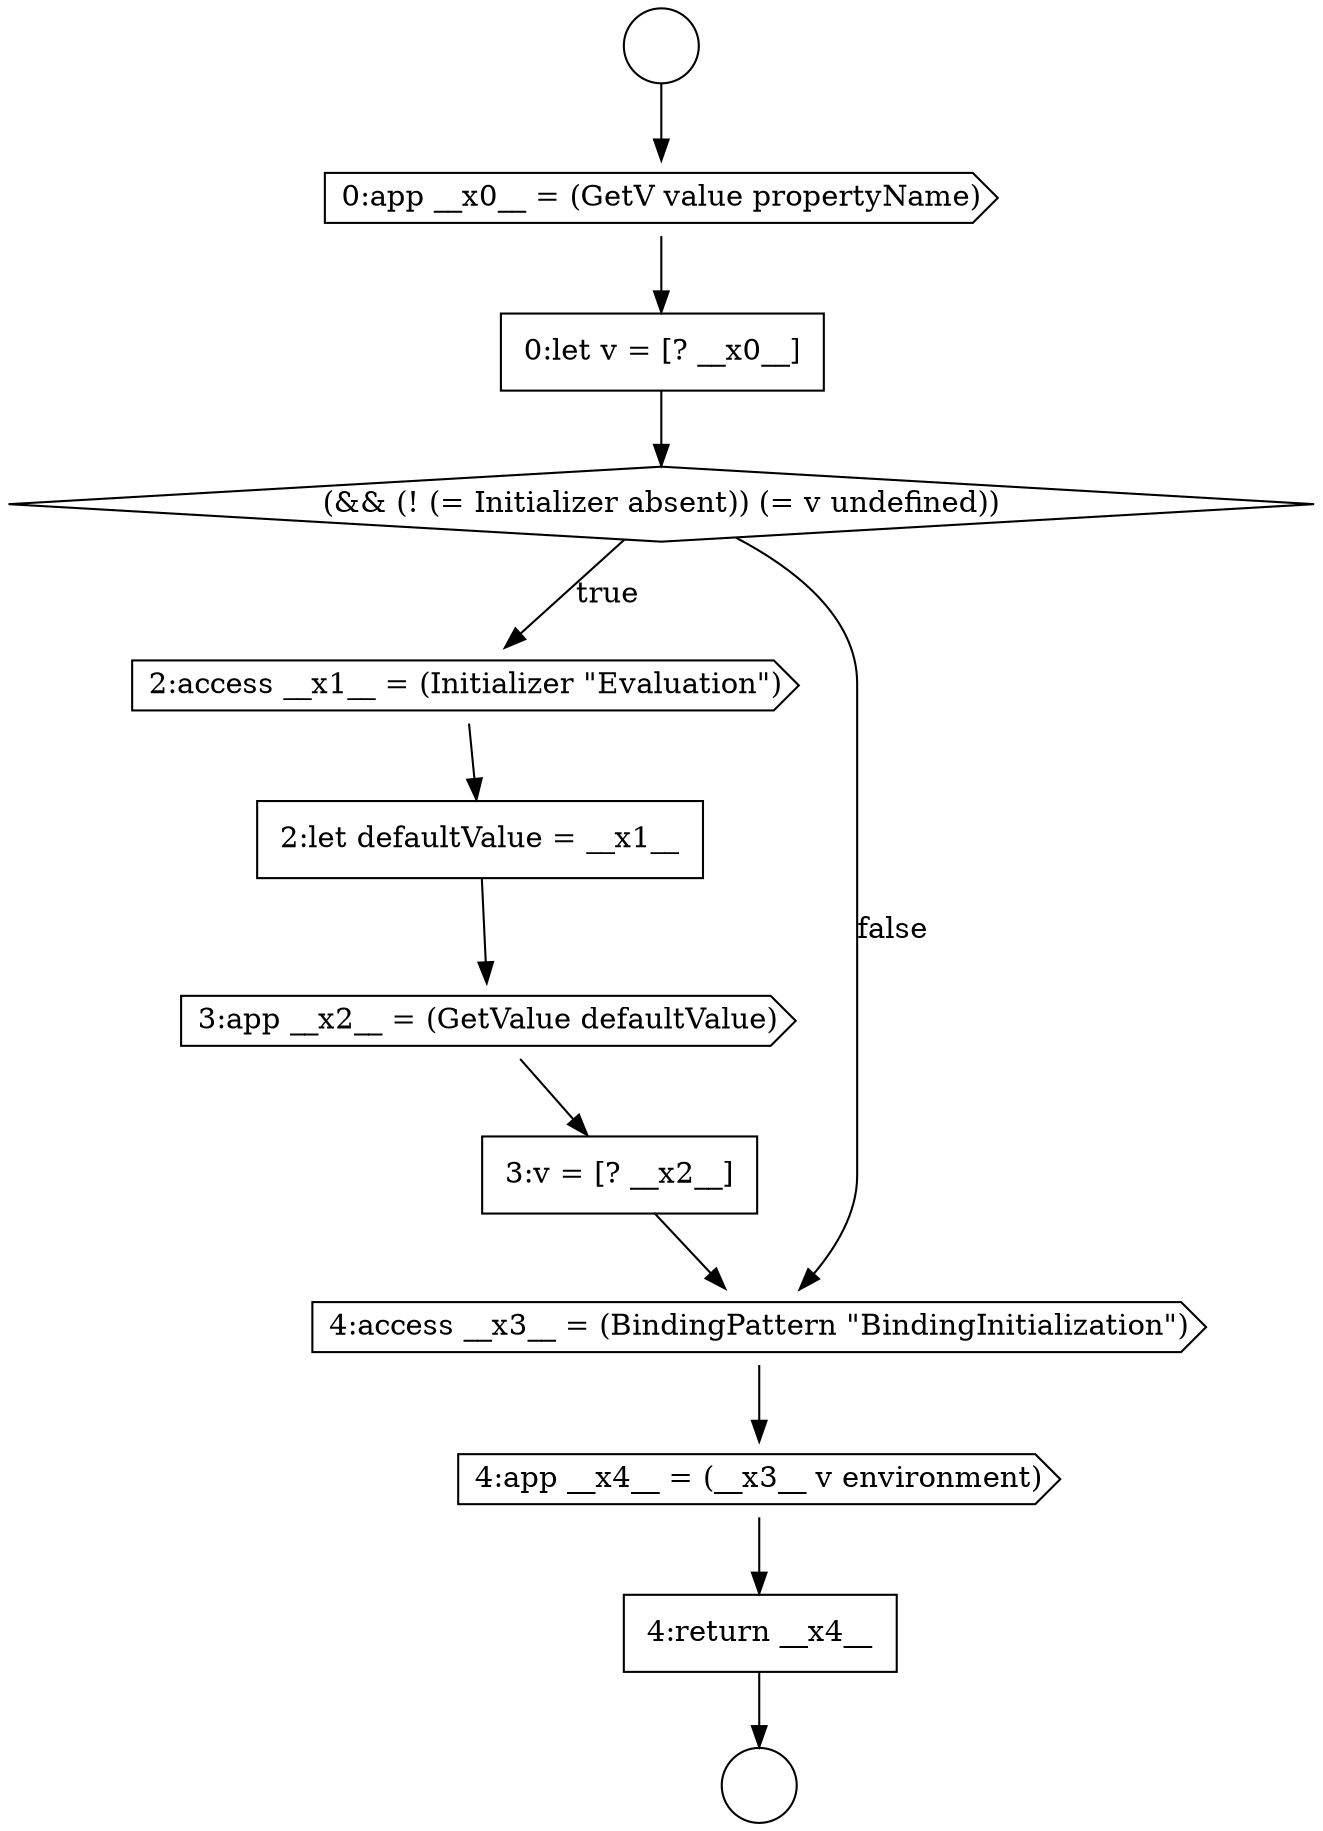 digraph {
  node6480 [shape=none, margin=0, label=<<font color="black">
    <table border="0" cellborder="1" cellspacing="0" cellpadding="10">
      <tr><td align="left">0:let v = [? __x0__]</td></tr>
    </table>
  </font>> color="black" fillcolor="white" style=filled]
  node6483 [shape=none, margin=0, label=<<font color="black">
    <table border="0" cellborder="1" cellspacing="0" cellpadding="10">
      <tr><td align="left">2:let defaultValue = __x1__</td></tr>
    </table>
  </font>> color="black" fillcolor="white" style=filled]
  node6487 [shape=cds, label=<<font color="black">4:app __x4__ = (__x3__ v environment)</font>> color="black" fillcolor="white" style=filled]
  node6482 [shape=cds, label=<<font color="black">2:access __x1__ = (Initializer &quot;Evaluation&quot;)</font>> color="black" fillcolor="white" style=filled]
  node6477 [shape=circle label=" " color="black" fillcolor="white" style=filled]
  node6486 [shape=cds, label=<<font color="black">4:access __x3__ = (BindingPattern &quot;BindingInitialization&quot;)</font>> color="black" fillcolor="white" style=filled]
  node6478 [shape=circle label=" " color="black" fillcolor="white" style=filled]
  node6485 [shape=none, margin=0, label=<<font color="black">
    <table border="0" cellborder="1" cellspacing="0" cellpadding="10">
      <tr><td align="left">3:v = [? __x2__]</td></tr>
    </table>
  </font>> color="black" fillcolor="white" style=filled]
  node6481 [shape=diamond, label=<<font color="black">(&amp;&amp; (! (= Initializer absent)) (= v undefined))</font>> color="black" fillcolor="white" style=filled]
  node6479 [shape=cds, label=<<font color="black">0:app __x0__ = (GetV value propertyName)</font>> color="black" fillcolor="white" style=filled]
  node6484 [shape=cds, label=<<font color="black">3:app __x2__ = (GetValue defaultValue)</font>> color="black" fillcolor="white" style=filled]
  node6488 [shape=none, margin=0, label=<<font color="black">
    <table border="0" cellborder="1" cellspacing="0" cellpadding="10">
      <tr><td align="left">4:return __x4__</td></tr>
    </table>
  </font>> color="black" fillcolor="white" style=filled]
  node6487 -> node6488 [ color="black"]
  node6483 -> node6484 [ color="black"]
  node6486 -> node6487 [ color="black"]
  node6485 -> node6486 [ color="black"]
  node6479 -> node6480 [ color="black"]
  node6482 -> node6483 [ color="black"]
  node6484 -> node6485 [ color="black"]
  node6480 -> node6481 [ color="black"]
  node6488 -> node6478 [ color="black"]
  node6481 -> node6482 [label=<<font color="black">true</font>> color="black"]
  node6481 -> node6486 [label=<<font color="black">false</font>> color="black"]
  node6477 -> node6479 [ color="black"]
}
